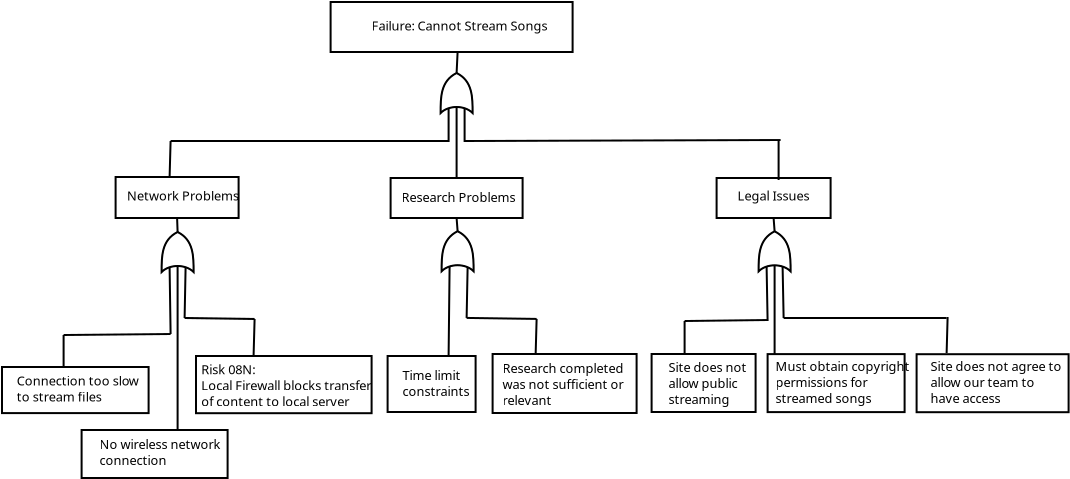 <?xml version="1.0" encoding="UTF-8"?>
<dia:diagram xmlns:dia="http://www.lysator.liu.se/~alla/dia/">
  <dia:layer name="Background" visible="true" active="true">
    <dia:object type="Standard - Box" version="0" id="O0">
      <dia:attribute name="obj_pos">
        <dia:point val="19.35,-21"/>
      </dia:attribute>
      <dia:attribute name="obj_bb">
        <dia:rectangle val="19.3,-21.05;31.5,-18.45"/>
      </dia:attribute>
      <dia:attribute name="elem_corner">
        <dia:point val="19.35,-21"/>
      </dia:attribute>
      <dia:attribute name="elem_width">
        <dia:real val="12.1"/>
      </dia:attribute>
      <dia:attribute name="elem_height">
        <dia:real val="2.5"/>
      </dia:attribute>
      <dia:attribute name="border_width">
        <dia:real val="0.1"/>
      </dia:attribute>
      <dia:attribute name="show_background">
        <dia:boolean val="true"/>
      </dia:attribute>
    </dia:object>
    <dia:object type="Standard - Text" version="1" id="O1">
      <dia:attribute name="obj_pos">
        <dia:point val="21.4,-19.575"/>
      </dia:attribute>
      <dia:attribute name="obj_bb">
        <dia:rectangle val="21.4,-20.215;29.83,-19.442"/>
      </dia:attribute>
      <dia:attribute name="text">
        <dia:composite type="text">
          <dia:attribute name="string">
            <dia:string>#Failure: Cannot Stream Songs#</dia:string>
          </dia:attribute>
          <dia:attribute name="font">
            <dia:font family="sans" style="0" name="Helvetica"/>
          </dia:attribute>
          <dia:attribute name="height">
            <dia:real val="0.8"/>
          </dia:attribute>
          <dia:attribute name="pos">
            <dia:point val="21.4,-19.575"/>
          </dia:attribute>
          <dia:attribute name="color">
            <dia:color val="#000000"/>
          </dia:attribute>
          <dia:attribute name="alignment">
            <dia:enum val="0"/>
          </dia:attribute>
        </dia:composite>
      </dia:attribute>
      <dia:attribute name="valign">
        <dia:enum val="3"/>
      </dia:attribute>
    </dia:object>
    <dia:object type="Logic - Or" version="1" id="O2">
      <dia:attribute name="obj_pos">
        <dia:point val="24.85,-17.45"/>
      </dia:attribute>
      <dia:attribute name="obj_bb">
        <dia:rectangle val="24.8,-17.506;26.5,-15.329"/>
      </dia:attribute>
      <dia:attribute name="meta">
        <dia:composite type="dict"/>
      </dia:attribute>
      <dia:attribute name="elem_corner">
        <dia:point val="24.85,-17.45"/>
      </dia:attribute>
      <dia:attribute name="elem_width">
        <dia:real val="1.6"/>
      </dia:attribute>
      <dia:attribute name="elem_height">
        <dia:real val="2.0"/>
      </dia:attribute>
      <dia:attribute name="line_width">
        <dia:real val="0.1"/>
      </dia:attribute>
      <dia:attribute name="line_colour">
        <dia:color val="#000000"/>
      </dia:attribute>
      <dia:attribute name="fill_colour">
        <dia:color val="#ffffff"/>
      </dia:attribute>
      <dia:attribute name="show_background">
        <dia:boolean val="true"/>
      </dia:attribute>
      <dia:attribute name="line_style">
        <dia:enum val="0"/>
        <dia:real val="1"/>
      </dia:attribute>
      <dia:attribute name="flip_horizontal">
        <dia:boolean val="false"/>
      </dia:attribute>
      <dia:attribute name="flip_vertical">
        <dia:boolean val="false"/>
      </dia:attribute>
      <dia:attribute name="subscale">
        <dia:real val="1"/>
      </dia:attribute>
    </dia:object>
    <dia:object type="Standard - Box" version="0" id="O3">
      <dia:attribute name="obj_pos">
        <dia:point val="8.6,-12.25"/>
      </dia:attribute>
      <dia:attribute name="obj_bb">
        <dia:rectangle val="8.55,-12.3;14.8,-10.15"/>
      </dia:attribute>
      <dia:attribute name="elem_corner">
        <dia:point val="8.6,-12.25"/>
      </dia:attribute>
      <dia:attribute name="elem_width">
        <dia:real val="6.15"/>
      </dia:attribute>
      <dia:attribute name="elem_height">
        <dia:real val="2.05"/>
      </dia:attribute>
      <dia:attribute name="show_background">
        <dia:boolean val="true"/>
      </dia:attribute>
    </dia:object>
    <dia:object type="Standard - Box" version="0" id="O4">
      <dia:attribute name="obj_pos">
        <dia:point val="22.35,-12.2"/>
      </dia:attribute>
      <dia:attribute name="obj_bb">
        <dia:rectangle val="22.3,-12.25;29,-10.15"/>
      </dia:attribute>
      <dia:attribute name="elem_corner">
        <dia:point val="22.35,-12.2"/>
      </dia:attribute>
      <dia:attribute name="elem_width">
        <dia:real val="6.6"/>
      </dia:attribute>
      <dia:attribute name="elem_height">
        <dia:real val="2"/>
      </dia:attribute>
      <dia:attribute name="show_background">
        <dia:boolean val="true"/>
      </dia:attribute>
    </dia:object>
    <dia:object type="Standard - Box" version="0" id="O5">
      <dia:attribute name="obj_pos">
        <dia:point val="38.65,-12.2"/>
      </dia:attribute>
      <dia:attribute name="obj_bb">
        <dia:rectangle val="38.6,-12.25;44.4,-10.15"/>
      </dia:attribute>
      <dia:attribute name="elem_corner">
        <dia:point val="38.65,-12.2"/>
      </dia:attribute>
      <dia:attribute name="elem_width">
        <dia:real val="5.7"/>
      </dia:attribute>
      <dia:attribute name="elem_height">
        <dia:real val="2.0"/>
      </dia:attribute>
      <dia:attribute name="show_background">
        <dia:boolean val="true"/>
      </dia:attribute>
    </dia:object>
    <dia:object type="Standard - Text" version="1" id="O6">
      <dia:attribute name="obj_pos">
        <dia:point val="9.175,-11.075"/>
      </dia:attribute>
      <dia:attribute name="obj_bb">
        <dia:rectangle val="9.175,-11.715;14.32,-10.943"/>
      </dia:attribute>
      <dia:attribute name="text">
        <dia:composite type="text">
          <dia:attribute name="string">
            <dia:string>#Network Problems#</dia:string>
          </dia:attribute>
          <dia:attribute name="font">
            <dia:font family="sans" style="0" name="Helvetica"/>
          </dia:attribute>
          <dia:attribute name="height">
            <dia:real val="0.8"/>
          </dia:attribute>
          <dia:attribute name="pos">
            <dia:point val="9.175,-11.075"/>
          </dia:attribute>
          <dia:attribute name="color">
            <dia:color val="#000000"/>
          </dia:attribute>
          <dia:attribute name="alignment">
            <dia:enum val="0"/>
          </dia:attribute>
        </dia:composite>
      </dia:attribute>
      <dia:attribute name="valign">
        <dia:enum val="3"/>
      </dia:attribute>
    </dia:object>
    <dia:object type="Standard - Text" version="1" id="O7">
      <dia:attribute name="obj_pos">
        <dia:point val="22.9,-11"/>
      </dia:attribute>
      <dia:attribute name="obj_bb">
        <dia:rectangle val="22.9,-11.64;28.267,-10.867"/>
      </dia:attribute>
      <dia:attribute name="text">
        <dia:composite type="text">
          <dia:attribute name="string">
            <dia:string>#Research Problems#</dia:string>
          </dia:attribute>
          <dia:attribute name="font">
            <dia:font family="sans" style="0" name="Helvetica"/>
          </dia:attribute>
          <dia:attribute name="height">
            <dia:real val="0.8"/>
          </dia:attribute>
          <dia:attribute name="pos">
            <dia:point val="22.9,-11"/>
          </dia:attribute>
          <dia:attribute name="color">
            <dia:color val="#000000"/>
          </dia:attribute>
          <dia:attribute name="alignment">
            <dia:enum val="0"/>
          </dia:attribute>
        </dia:composite>
      </dia:attribute>
      <dia:attribute name="valign">
        <dia:enum val="3"/>
      </dia:attribute>
    </dia:object>
    <dia:object type="Standard - Text" version="1" id="O8">
      <dia:attribute name="obj_pos">
        <dia:point val="39.7,-11.075"/>
      </dia:attribute>
      <dia:attribute name="obj_bb">
        <dia:rectangle val="39.7,-11.715;43.182,-10.943"/>
      </dia:attribute>
      <dia:attribute name="text">
        <dia:composite type="text">
          <dia:attribute name="string">
            <dia:string>#Legal Issues#</dia:string>
          </dia:attribute>
          <dia:attribute name="font">
            <dia:font family="sans" style="0" name="Helvetica"/>
          </dia:attribute>
          <dia:attribute name="height">
            <dia:real val="0.8"/>
          </dia:attribute>
          <dia:attribute name="pos">
            <dia:point val="39.7,-11.075"/>
          </dia:attribute>
          <dia:attribute name="color">
            <dia:color val="#000000"/>
          </dia:attribute>
          <dia:attribute name="alignment">
            <dia:enum val="0"/>
          </dia:attribute>
        </dia:composite>
      </dia:attribute>
      <dia:attribute name="valign">
        <dia:enum val="3"/>
      </dia:attribute>
    </dia:object>
    <dia:object type="Standard - Box" version="0" id="O9">
      <dia:attribute name="obj_pos">
        <dia:point val="2.92,-2.75"/>
      </dia:attribute>
      <dia:attribute name="obj_bb">
        <dia:rectangle val="2.87,-2.8;10.3,-0.395"/>
      </dia:attribute>
      <dia:attribute name="elem_corner">
        <dia:point val="2.92,-2.75"/>
      </dia:attribute>
      <dia:attribute name="elem_width">
        <dia:real val="7.33"/>
      </dia:attribute>
      <dia:attribute name="elem_height">
        <dia:real val="2.305"/>
      </dia:attribute>
      <dia:attribute name="show_background">
        <dia:boolean val="true"/>
      </dia:attribute>
    </dia:object>
    <dia:object type="Standard - Text" version="1" id="O10">
      <dia:attribute name="obj_pos">
        <dia:point val="3.66,-1.823"/>
      </dia:attribute>
      <dia:attribute name="obj_bb">
        <dia:rectangle val="3.66,-2.462;9.373,-0.89"/>
      </dia:attribute>
      <dia:attribute name="text">
        <dia:composite type="text">
          <dia:attribute name="string">
            <dia:string>#Connection too slow
to stream files#</dia:string>
          </dia:attribute>
          <dia:attribute name="font">
            <dia:font family="sans" style="0" name="Helvetica"/>
          </dia:attribute>
          <dia:attribute name="height">
            <dia:real val="0.8"/>
          </dia:attribute>
          <dia:attribute name="pos">
            <dia:point val="3.66,-1.823"/>
          </dia:attribute>
          <dia:attribute name="color">
            <dia:color val="#000000"/>
          </dia:attribute>
          <dia:attribute name="alignment">
            <dia:enum val="0"/>
          </dia:attribute>
        </dia:composite>
      </dia:attribute>
      <dia:attribute name="valign">
        <dia:enum val="3"/>
      </dia:attribute>
    </dia:object>
    <dia:object type="Standard - Box" version="0" id="O11">
      <dia:attribute name="obj_pos">
        <dia:point val="12.62,-3.3"/>
      </dia:attribute>
      <dia:attribute name="obj_bb">
        <dia:rectangle val="12.57,-3.35;21.45,-0.39"/>
      </dia:attribute>
      <dia:attribute name="elem_corner">
        <dia:point val="12.62,-3.3"/>
      </dia:attribute>
      <dia:attribute name="elem_width">
        <dia:real val="8.78"/>
      </dia:attribute>
      <dia:attribute name="elem_height">
        <dia:real val="2.86"/>
      </dia:attribute>
      <dia:attribute name="show_background">
        <dia:boolean val="true"/>
      </dia:attribute>
    </dia:object>
    <dia:object type="Standard - Text" version="1" id="O12">
      <dia:attribute name="obj_pos">
        <dia:point val="12.885,-2.393"/>
      </dia:attribute>
      <dia:attribute name="obj_bb">
        <dia:rectangle val="12.885,-3.033;21.027,-0.66"/>
      </dia:attribute>
      <dia:attribute name="text">
        <dia:composite type="text">
          <dia:attribute name="string">
            <dia:string>#Risk 08N:
Local Firewall blocks transfer
of content to local server#</dia:string>
          </dia:attribute>
          <dia:attribute name="font">
            <dia:font family="sans" style="0" name="Helvetica"/>
          </dia:attribute>
          <dia:attribute name="height">
            <dia:real val="0.8"/>
          </dia:attribute>
          <dia:attribute name="pos">
            <dia:point val="12.885,-2.393"/>
          </dia:attribute>
          <dia:attribute name="color">
            <dia:color val="#000000"/>
          </dia:attribute>
          <dia:attribute name="alignment">
            <dia:enum val="0"/>
          </dia:attribute>
        </dia:composite>
      </dia:attribute>
      <dia:attribute name="valign">
        <dia:enum val="3"/>
      </dia:attribute>
    </dia:object>
    <dia:object type="Standard - Box" version="0" id="O13">
      <dia:attribute name="obj_pos">
        <dia:point val="6.9,0.4"/>
      </dia:attribute>
      <dia:attribute name="obj_bb">
        <dia:rectangle val="6.85,0.35;14.25,2.85"/>
      </dia:attribute>
      <dia:attribute name="elem_corner">
        <dia:point val="6.9,0.4"/>
      </dia:attribute>
      <dia:attribute name="elem_width">
        <dia:real val="7.3"/>
      </dia:attribute>
      <dia:attribute name="elem_height">
        <dia:real val="2.4"/>
      </dia:attribute>
      <dia:attribute name="show_background">
        <dia:boolean val="true"/>
      </dia:attribute>
    </dia:object>
    <dia:object type="Standard - Text" version="1" id="O14">
      <dia:attribute name="obj_pos">
        <dia:point val="9.35,1.85"/>
      </dia:attribute>
      <dia:attribute name="obj_bb">
        <dia:rectangle val="9.35,1.21;9.35,1.982"/>
      </dia:attribute>
      <dia:attribute name="text">
        <dia:composite type="text">
          <dia:attribute name="string">
            <dia:string>##</dia:string>
          </dia:attribute>
          <dia:attribute name="font">
            <dia:font family="sans" style="0" name="Helvetica"/>
          </dia:attribute>
          <dia:attribute name="height">
            <dia:real val="0.8"/>
          </dia:attribute>
          <dia:attribute name="pos">
            <dia:point val="9.35,1.85"/>
          </dia:attribute>
          <dia:attribute name="color">
            <dia:color val="#000000"/>
          </dia:attribute>
          <dia:attribute name="alignment">
            <dia:enum val="0"/>
          </dia:attribute>
        </dia:composite>
      </dia:attribute>
      <dia:attribute name="valign">
        <dia:enum val="3"/>
      </dia:attribute>
    </dia:object>
    <dia:object type="Standard - Text" version="1" id="O15">
      <dia:attribute name="obj_pos">
        <dia:point val="7.8,1.35"/>
      </dia:attribute>
      <dia:attribute name="obj_bb">
        <dia:rectangle val="7.8,0.71;13.502,2.283"/>
      </dia:attribute>
      <dia:attribute name="text">
        <dia:composite type="text">
          <dia:attribute name="string">
            <dia:string>#No wireless network
connection #</dia:string>
          </dia:attribute>
          <dia:attribute name="font">
            <dia:font family="sans" style="0" name="Helvetica"/>
          </dia:attribute>
          <dia:attribute name="height">
            <dia:real val="0.8"/>
          </dia:attribute>
          <dia:attribute name="pos">
            <dia:point val="7.8,1.35"/>
          </dia:attribute>
          <dia:attribute name="color">
            <dia:color val="#000000"/>
          </dia:attribute>
          <dia:attribute name="alignment">
            <dia:enum val="0"/>
          </dia:attribute>
        </dia:composite>
      </dia:attribute>
      <dia:attribute name="valign">
        <dia:enum val="3"/>
      </dia:attribute>
    </dia:object>
    <dia:object type="Standard - Box" version="0" id="O16">
      <dia:attribute name="obj_pos">
        <dia:point val="22.2,-3.3"/>
      </dia:attribute>
      <dia:attribute name="obj_bb">
        <dia:rectangle val="22.15,-3.35;26.65,-0.45"/>
      </dia:attribute>
      <dia:attribute name="elem_corner">
        <dia:point val="22.2,-3.3"/>
      </dia:attribute>
      <dia:attribute name="elem_width">
        <dia:real val="4.4"/>
      </dia:attribute>
      <dia:attribute name="elem_height">
        <dia:real val="2.8"/>
      </dia:attribute>
      <dia:attribute name="show_background">
        <dia:boolean val="true"/>
      </dia:attribute>
    </dia:object>
    <dia:object type="Standard - Text" version="1" id="O17">
      <dia:attribute name="obj_pos">
        <dia:point val="22.95,-2.1"/>
      </dia:attribute>
      <dia:attribute name="obj_bb">
        <dia:rectangle val="22.95,-2.74;26.02,-1.167"/>
      </dia:attribute>
      <dia:attribute name="text">
        <dia:composite type="text">
          <dia:attribute name="string">
            <dia:string>#Time limit
constraints#</dia:string>
          </dia:attribute>
          <dia:attribute name="font">
            <dia:font family="sans" style="0" name="Helvetica"/>
          </dia:attribute>
          <dia:attribute name="height">
            <dia:real val="0.8"/>
          </dia:attribute>
          <dia:attribute name="pos">
            <dia:point val="22.95,-2.1"/>
          </dia:attribute>
          <dia:attribute name="color">
            <dia:color val="#000000"/>
          </dia:attribute>
          <dia:attribute name="alignment">
            <dia:enum val="0"/>
          </dia:attribute>
        </dia:composite>
      </dia:attribute>
      <dia:attribute name="valign">
        <dia:enum val="3"/>
      </dia:attribute>
    </dia:object>
    <dia:object type="Standard - Box" version="0" id="O18">
      <dia:attribute name="obj_pos">
        <dia:point val="27.45,-3.4"/>
      </dia:attribute>
      <dia:attribute name="obj_bb">
        <dia:rectangle val="27.4,-3.45;34.7,-0.4"/>
      </dia:attribute>
      <dia:attribute name="elem_corner">
        <dia:point val="27.45,-3.4"/>
      </dia:attribute>
      <dia:attribute name="elem_width">
        <dia:real val="7.2"/>
      </dia:attribute>
      <dia:attribute name="elem_height">
        <dia:real val="2.95"/>
      </dia:attribute>
      <dia:attribute name="show_background">
        <dia:boolean val="true"/>
      </dia:attribute>
    </dia:object>
    <dia:object type="Standard - Text" version="1" id="O19">
      <dia:attribute name="obj_pos">
        <dia:point val="27.95,-2.45"/>
      </dia:attribute>
      <dia:attribute name="obj_bb">
        <dia:rectangle val="27.95,-3.09;33.695,-0.718"/>
      </dia:attribute>
      <dia:attribute name="text">
        <dia:composite type="text">
          <dia:attribute name="string">
            <dia:string>#Research completed
was not sufficient or
relevant#</dia:string>
          </dia:attribute>
          <dia:attribute name="font">
            <dia:font family="sans" style="0" name="Helvetica"/>
          </dia:attribute>
          <dia:attribute name="height">
            <dia:real val="0.8"/>
          </dia:attribute>
          <dia:attribute name="pos">
            <dia:point val="27.95,-2.45"/>
          </dia:attribute>
          <dia:attribute name="color">
            <dia:color val="#000000"/>
          </dia:attribute>
          <dia:attribute name="alignment">
            <dia:enum val="0"/>
          </dia:attribute>
        </dia:composite>
      </dia:attribute>
      <dia:attribute name="valign">
        <dia:enum val="3"/>
      </dia:attribute>
    </dia:object>
    <dia:object type="Logic - Or" version="1" id="O20">
      <dia:attribute name="obj_pos">
        <dia:point val="10.9,-9.5"/>
      </dia:attribute>
      <dia:attribute name="obj_bb">
        <dia:rectangle val="10.85,-9.556;12.55,-7.379"/>
      </dia:attribute>
      <dia:attribute name="meta">
        <dia:composite type="dict"/>
      </dia:attribute>
      <dia:attribute name="elem_corner">
        <dia:point val="10.9,-9.5"/>
      </dia:attribute>
      <dia:attribute name="elem_width">
        <dia:real val="1.6"/>
      </dia:attribute>
      <dia:attribute name="elem_height">
        <dia:real val="2.0"/>
      </dia:attribute>
      <dia:attribute name="line_width">
        <dia:real val="0.1"/>
      </dia:attribute>
      <dia:attribute name="line_colour">
        <dia:color val="#000000"/>
      </dia:attribute>
      <dia:attribute name="fill_colour">
        <dia:color val="#ffffff"/>
      </dia:attribute>
      <dia:attribute name="show_background">
        <dia:boolean val="true"/>
      </dia:attribute>
      <dia:attribute name="line_style">
        <dia:enum val="0"/>
        <dia:real val="1"/>
      </dia:attribute>
      <dia:attribute name="flip_horizontal">
        <dia:boolean val="false"/>
      </dia:attribute>
      <dia:attribute name="flip_vertical">
        <dia:boolean val="false"/>
      </dia:attribute>
      <dia:attribute name="subscale">
        <dia:real val="1"/>
      </dia:attribute>
    </dia:object>
    <dia:object type="Logic - Or" version="1" id="O21">
      <dia:attribute name="obj_pos">
        <dia:point val="24.9,-9.539"/>
      </dia:attribute>
      <dia:attribute name="obj_bb">
        <dia:rectangle val="24.85,-9.595;26.55,-7.418"/>
      </dia:attribute>
      <dia:attribute name="meta">
        <dia:composite type="dict"/>
      </dia:attribute>
      <dia:attribute name="elem_corner">
        <dia:point val="24.9,-9.539"/>
      </dia:attribute>
      <dia:attribute name="elem_width">
        <dia:real val="1.6"/>
      </dia:attribute>
      <dia:attribute name="elem_height">
        <dia:real val="2.0"/>
      </dia:attribute>
      <dia:attribute name="line_width">
        <dia:real val="0.1"/>
      </dia:attribute>
      <dia:attribute name="line_colour">
        <dia:color val="#000000"/>
      </dia:attribute>
      <dia:attribute name="fill_colour">
        <dia:color val="#ffffff"/>
      </dia:attribute>
      <dia:attribute name="show_background">
        <dia:boolean val="true"/>
      </dia:attribute>
      <dia:attribute name="line_style">
        <dia:enum val="0"/>
        <dia:real val="1"/>
      </dia:attribute>
      <dia:attribute name="flip_horizontal">
        <dia:boolean val="false"/>
      </dia:attribute>
      <dia:attribute name="flip_vertical">
        <dia:boolean val="false"/>
      </dia:attribute>
      <dia:attribute name="subscale">
        <dia:real val="1"/>
      </dia:attribute>
    </dia:object>
    <dia:object type="Logic - Or" version="1" id="O22">
      <dia:attribute name="obj_pos">
        <dia:point val="40.75,-9.534"/>
      </dia:attribute>
      <dia:attribute name="obj_bb">
        <dia:rectangle val="40.7,-9.59;42.4,-7.413"/>
      </dia:attribute>
      <dia:attribute name="meta">
        <dia:composite type="dict"/>
      </dia:attribute>
      <dia:attribute name="elem_corner">
        <dia:point val="40.75,-9.534"/>
      </dia:attribute>
      <dia:attribute name="elem_width">
        <dia:real val="1.6"/>
      </dia:attribute>
      <dia:attribute name="elem_height">
        <dia:real val="2.0"/>
      </dia:attribute>
      <dia:attribute name="line_width">
        <dia:real val="0.1"/>
      </dia:attribute>
      <dia:attribute name="line_colour">
        <dia:color val="#000000"/>
      </dia:attribute>
      <dia:attribute name="fill_colour">
        <dia:color val="#ffffff"/>
      </dia:attribute>
      <dia:attribute name="show_background">
        <dia:boolean val="true"/>
      </dia:attribute>
      <dia:attribute name="line_style">
        <dia:enum val="0"/>
        <dia:real val="1"/>
      </dia:attribute>
      <dia:attribute name="flip_horizontal">
        <dia:boolean val="false"/>
      </dia:attribute>
      <dia:attribute name="flip_vertical">
        <dia:boolean val="false"/>
      </dia:attribute>
      <dia:attribute name="subscale">
        <dia:real val="1"/>
      </dia:attribute>
    </dia:object>
    <dia:object type="Standard - Box" version="0" id="O23">
      <dia:attribute name="obj_pos">
        <dia:point val="35.4,-3.4"/>
      </dia:attribute>
      <dia:attribute name="obj_bb">
        <dia:rectangle val="35.35,-3.45;40.65,-0.45"/>
      </dia:attribute>
      <dia:attribute name="elem_corner">
        <dia:point val="35.4,-3.4"/>
      </dia:attribute>
      <dia:attribute name="elem_width">
        <dia:real val="5.2"/>
      </dia:attribute>
      <dia:attribute name="elem_height">
        <dia:real val="2.9"/>
      </dia:attribute>
      <dia:attribute name="show_background">
        <dia:boolean val="true"/>
      </dia:attribute>
    </dia:object>
    <dia:object type="Standard - Text" version="1" id="O24">
      <dia:attribute name="obj_pos">
        <dia:point val="36.25,-2.5"/>
      </dia:attribute>
      <dia:attribute name="obj_bb">
        <dia:rectangle val="36.25,-3.14;39.953,-0.767"/>
      </dia:attribute>
      <dia:attribute name="text">
        <dia:composite type="text">
          <dia:attribute name="string">
            <dia:string>#Site does not
allow public
streaming#</dia:string>
          </dia:attribute>
          <dia:attribute name="font">
            <dia:font family="sans" style="0" name="Helvetica"/>
          </dia:attribute>
          <dia:attribute name="height">
            <dia:real val="0.8"/>
          </dia:attribute>
          <dia:attribute name="pos">
            <dia:point val="36.25,-2.5"/>
          </dia:attribute>
          <dia:attribute name="color">
            <dia:color val="#000000"/>
          </dia:attribute>
          <dia:attribute name="alignment">
            <dia:enum val="0"/>
          </dia:attribute>
        </dia:composite>
      </dia:attribute>
      <dia:attribute name="valign">
        <dia:enum val="3"/>
      </dia:attribute>
    </dia:object>
    <dia:object type="Standard - Box" version="0" id="O25">
      <dia:attribute name="obj_pos">
        <dia:point val="41.2,-3.395"/>
      </dia:attribute>
      <dia:attribute name="obj_bb">
        <dia:rectangle val="41.15,-3.445;48.1,-0.445"/>
      </dia:attribute>
      <dia:attribute name="elem_corner">
        <dia:point val="41.2,-3.395"/>
      </dia:attribute>
      <dia:attribute name="elem_width">
        <dia:real val="6.85"/>
      </dia:attribute>
      <dia:attribute name="elem_height">
        <dia:real val="2.9"/>
      </dia:attribute>
      <dia:attribute name="show_background">
        <dia:boolean val="true"/>
      </dia:attribute>
    </dia:object>
    <dia:object type="Standard - Box" version="0" id="O26">
      <dia:attribute name="obj_pos">
        <dia:point val="48.65,-3.39"/>
      </dia:attribute>
      <dia:attribute name="obj_bb">
        <dia:rectangle val="48.6,-3.44;56.3,-0.44"/>
      </dia:attribute>
      <dia:attribute name="elem_corner">
        <dia:point val="48.65,-3.39"/>
      </dia:attribute>
      <dia:attribute name="elem_width">
        <dia:real val="7.6"/>
      </dia:attribute>
      <dia:attribute name="elem_height">
        <dia:real val="2.9"/>
      </dia:attribute>
      <dia:attribute name="show_background">
        <dia:boolean val="true"/>
      </dia:attribute>
    </dia:object>
    <dia:object type="Standard - Text" version="1" id="O27">
      <dia:attribute name="obj_pos">
        <dia:point val="41.6,-2.55"/>
      </dia:attribute>
      <dia:attribute name="obj_bb">
        <dia:rectangle val="41.6,-3.19;47.73,-0.818"/>
      </dia:attribute>
      <dia:attribute name="text">
        <dia:composite type="text">
          <dia:attribute name="string">
            <dia:string>#Must obtain copyright
permissions for 
streamed songs#</dia:string>
          </dia:attribute>
          <dia:attribute name="font">
            <dia:font family="sans" style="0" name="Helvetica"/>
          </dia:attribute>
          <dia:attribute name="height">
            <dia:real val="0.8"/>
          </dia:attribute>
          <dia:attribute name="pos">
            <dia:point val="41.6,-2.55"/>
          </dia:attribute>
          <dia:attribute name="color">
            <dia:color val="#000000"/>
          </dia:attribute>
          <dia:attribute name="alignment">
            <dia:enum val="0"/>
          </dia:attribute>
        </dia:composite>
      </dia:attribute>
      <dia:attribute name="valign">
        <dia:enum val="3"/>
      </dia:attribute>
    </dia:object>
    <dia:object type="Standard - Text" version="1" id="O28">
      <dia:attribute name="obj_pos">
        <dia:point val="49.35,-2.55"/>
      </dia:attribute>
      <dia:attribute name="obj_bb">
        <dia:rectangle val="49.35,-3.19;55.61,-0.818"/>
      </dia:attribute>
      <dia:attribute name="text">
        <dia:composite type="text">
          <dia:attribute name="string">
            <dia:string>#Site does not agree to
allow our team to 
have access#</dia:string>
          </dia:attribute>
          <dia:attribute name="font">
            <dia:font family="sans" style="0" name="Helvetica"/>
          </dia:attribute>
          <dia:attribute name="height">
            <dia:real val="0.8"/>
          </dia:attribute>
          <dia:attribute name="pos">
            <dia:point val="49.35,-2.55"/>
          </dia:attribute>
          <dia:attribute name="color">
            <dia:color val="#000000"/>
          </dia:attribute>
          <dia:attribute name="alignment">
            <dia:enum val="0"/>
          </dia:attribute>
        </dia:composite>
      </dia:attribute>
      <dia:attribute name="valign">
        <dia:enum val="3"/>
      </dia:attribute>
    </dia:object>
    <dia:object type="Standard - Line" version="0" id="O29">
      <dia:attribute name="obj_pos">
        <dia:point val="25.7,-18.5"/>
      </dia:attribute>
      <dia:attribute name="obj_bb">
        <dia:rectangle val="25.598,-18.552;25.752,-17.398"/>
      </dia:attribute>
      <dia:attribute name="conn_endpoints">
        <dia:point val="25.7,-18.5"/>
        <dia:point val="25.65,-17.45"/>
      </dia:attribute>
      <dia:attribute name="numcp">
        <dia:int val="1"/>
      </dia:attribute>
      <dia:connections>
        <dia:connection handle="1" to="O2" connection="0"/>
      </dia:connections>
    </dia:object>
    <dia:object type="Standard - Line" version="0" id="O30">
      <dia:attribute name="obj_pos">
        <dia:point val="25.65,-15.75"/>
      </dia:attribute>
      <dia:attribute name="obj_bb">
        <dia:rectangle val="25.6,-15.8;25.7,-12.15"/>
      </dia:attribute>
      <dia:attribute name="conn_endpoints">
        <dia:point val="25.65,-15.75"/>
        <dia:point val="25.65,-12.2"/>
      </dia:attribute>
      <dia:attribute name="numcp">
        <dia:int val="1"/>
      </dia:attribute>
      <dia:connections>
        <dia:connection handle="0" to="O2" connection="2"/>
        <dia:connection handle="1" to="O4" connection="1"/>
      </dia:connections>
    </dia:object>
    <dia:object type="Standard - Line" version="0" id="O31">
      <dia:attribute name="obj_pos">
        <dia:point val="26.05,-15.69"/>
      </dia:attribute>
      <dia:attribute name="obj_bb">
        <dia:rectangle val="26,-15.74;26.1,-14.05"/>
      </dia:attribute>
      <dia:attribute name="conn_endpoints">
        <dia:point val="26.05,-15.69"/>
        <dia:point val="26.05,-14.1"/>
      </dia:attribute>
      <dia:attribute name="numcp">
        <dia:int val="1"/>
      </dia:attribute>
      <dia:connections>
        <dia:connection handle="0" to="O2" connection="3"/>
      </dia:connections>
    </dia:object>
    <dia:object type="Standard - Line" version="0" id="O32">
      <dia:attribute name="obj_pos">
        <dia:point val="26,-14.05"/>
      </dia:attribute>
      <dia:attribute name="obj_bb">
        <dia:rectangle val="25.95,-14.15;41.9,-14.0"/>
      </dia:attribute>
      <dia:attribute name="conn_endpoints">
        <dia:point val="26,-14.05"/>
        <dia:point val="41.85,-14.1"/>
      </dia:attribute>
      <dia:attribute name="numcp">
        <dia:int val="1"/>
      </dia:attribute>
    </dia:object>
    <dia:object type="Standard - Line" version="0" id="O33">
      <dia:attribute name="obj_pos">
        <dia:point val="41.75,-14.05"/>
      </dia:attribute>
      <dia:attribute name="obj_bb">
        <dia:rectangle val="41.7,-14.1;41.8,-12.05"/>
      </dia:attribute>
      <dia:attribute name="conn_endpoints">
        <dia:point val="41.75,-14.05"/>
        <dia:point val="41.75,-12.1"/>
      </dia:attribute>
      <dia:attribute name="numcp">
        <dia:int val="1"/>
      </dia:attribute>
    </dia:object>
    <dia:object type="Standard - Line" version="0" id="O34">
      <dia:attribute name="obj_pos">
        <dia:point val="25.25,-15.69"/>
      </dia:attribute>
      <dia:attribute name="obj_bb">
        <dia:rectangle val="25.2,-15.74;25.3,-14.05"/>
      </dia:attribute>
      <dia:attribute name="conn_endpoints">
        <dia:point val="25.25,-15.69"/>
        <dia:point val="25.25,-14.1"/>
      </dia:attribute>
      <dia:attribute name="numcp">
        <dia:int val="1"/>
      </dia:attribute>
      <dia:connections>
        <dia:connection handle="0" to="O2" connection="1"/>
      </dia:connections>
    </dia:object>
    <dia:object type="Standard - Line" version="0" id="O35">
      <dia:attribute name="obj_pos">
        <dia:point val="25.3,-14.05"/>
      </dia:attribute>
      <dia:attribute name="obj_bb">
        <dia:rectangle val="11.3,-14.1;25.35,-14"/>
      </dia:attribute>
      <dia:attribute name="conn_endpoints">
        <dia:point val="25.3,-14.05"/>
        <dia:point val="11.35,-14.05"/>
      </dia:attribute>
      <dia:attribute name="numcp">
        <dia:int val="1"/>
      </dia:attribute>
    </dia:object>
    <dia:object type="Standard - Line" version="0" id="O36">
      <dia:attribute name="obj_pos">
        <dia:point val="11.35,-14.05"/>
      </dia:attribute>
      <dia:attribute name="obj_bb">
        <dia:rectangle val="11.249,-14.101;11.401,-12.199"/>
      </dia:attribute>
      <dia:attribute name="conn_endpoints">
        <dia:point val="11.35,-14.05"/>
        <dia:point val="11.3,-12.25"/>
      </dia:attribute>
      <dia:attribute name="numcp">
        <dia:int val="1"/>
      </dia:attribute>
    </dia:object>
    <dia:object type="Standard - Line" version="0" id="O37">
      <dia:attribute name="obj_pos">
        <dia:point val="11.675,-10.2"/>
      </dia:attribute>
      <dia:attribute name="obj_bb">
        <dia:rectangle val="11.623,-10.252;11.752,-9.448"/>
      </dia:attribute>
      <dia:attribute name="conn_endpoints">
        <dia:point val="11.675,-10.2"/>
        <dia:point val="11.7,-9.5"/>
      </dia:attribute>
      <dia:attribute name="numcp">
        <dia:int val="1"/>
      </dia:attribute>
      <dia:connections>
        <dia:connection handle="0" to="O3" connection="6"/>
        <dia:connection handle="1" to="O20" connection="0"/>
      </dia:connections>
    </dia:object>
    <dia:object type="Standard - Line" version="0" id="O38">
      <dia:attribute name="obj_pos">
        <dia:point val="11.7,-7.8"/>
      </dia:attribute>
      <dia:attribute name="obj_bb">
        <dia:rectangle val="11.65,-7.85;11.75,0.5"/>
      </dia:attribute>
      <dia:attribute name="conn_endpoints">
        <dia:point val="11.7,-7.8"/>
        <dia:point val="11.7,0.45"/>
      </dia:attribute>
      <dia:attribute name="numcp">
        <dia:int val="1"/>
      </dia:attribute>
      <dia:connections>
        <dia:connection handle="0" to="O20" connection="2"/>
      </dia:connections>
    </dia:object>
    <dia:object type="Standard - Line" version="0" id="O39">
      <dia:attribute name="obj_pos">
        <dia:point val="41.55,-7.834"/>
      </dia:attribute>
      <dia:attribute name="obj_bb">
        <dia:rectangle val="41.5,-7.884;41.6,-3.3"/>
      </dia:attribute>
      <dia:attribute name="conn_endpoints">
        <dia:point val="41.55,-7.834"/>
        <dia:point val="41.55,-3.35"/>
      </dia:attribute>
      <dia:attribute name="numcp">
        <dia:int val="1"/>
      </dia:attribute>
      <dia:connections>
        <dia:connection handle="0" to="O22" connection="2"/>
      </dia:connections>
    </dia:object>
    <dia:object type="Standard - Line" version="0" id="O40">
      <dia:attribute name="obj_pos">
        <dia:point val="25.65,-10.2"/>
      </dia:attribute>
      <dia:attribute name="obj_bb">
        <dia:rectangle val="25.596,-10.254;25.754,-9.485"/>
      </dia:attribute>
      <dia:attribute name="conn_endpoints">
        <dia:point val="25.65,-10.2"/>
        <dia:point val="25.7,-9.539"/>
      </dia:attribute>
      <dia:attribute name="numcp">
        <dia:int val="1"/>
      </dia:attribute>
      <dia:connections>
        <dia:connection handle="0" to="O4" connection="6"/>
        <dia:connection handle="1" to="O21" connection="0"/>
      </dia:connections>
    </dia:object>
    <dia:object type="Standard - Line" version="0" id="O41">
      <dia:attribute name="obj_pos">
        <dia:point val="41.5,-10.2"/>
      </dia:attribute>
      <dia:attribute name="obj_bb">
        <dia:rectangle val="41.446,-10.254;41.604,-9.48"/>
      </dia:attribute>
      <dia:attribute name="conn_endpoints">
        <dia:point val="41.5,-10.2"/>
        <dia:point val="41.55,-9.534"/>
      </dia:attribute>
      <dia:attribute name="numcp">
        <dia:int val="1"/>
      </dia:attribute>
      <dia:connections>
        <dia:connection handle="0" to="O5" connection="6"/>
        <dia:connection handle="1" to="O22" connection="0"/>
      </dia:connections>
    </dia:object>
    <dia:object type="Standard - Line" version="0" id="O42">
      <dia:attribute name="obj_pos">
        <dia:point val="11.3,-7.74"/>
      </dia:attribute>
      <dia:attribute name="obj_bb">
        <dia:rectangle val="11.249,-7.791;11.401,-4.349"/>
      </dia:attribute>
      <dia:attribute name="conn_endpoints">
        <dia:point val="11.3,-7.74"/>
        <dia:point val="11.35,-4.4"/>
      </dia:attribute>
      <dia:attribute name="numcp">
        <dia:int val="1"/>
      </dia:attribute>
      <dia:connections>
        <dia:connection handle="0" to="O20" connection="1"/>
      </dia:connections>
    </dia:object>
    <dia:object type="Standard - Line" version="0" id="O43">
      <dia:attribute name="obj_pos">
        <dia:point val="11.35,-4.4"/>
      </dia:attribute>
      <dia:attribute name="obj_bb">
        <dia:rectangle val="5.95,-4.45;11.4,-4.3"/>
      </dia:attribute>
      <dia:attribute name="conn_endpoints">
        <dia:point val="11.35,-4.4"/>
        <dia:point val="6,-4.35"/>
      </dia:attribute>
      <dia:attribute name="numcp">
        <dia:int val="1"/>
      </dia:attribute>
    </dia:object>
    <dia:object type="Standard - Line" version="0" id="O44">
      <dia:attribute name="obj_pos">
        <dia:point val="6,-4.35"/>
      </dia:attribute>
      <dia:attribute name="obj_bb">
        <dia:rectangle val="5.95,-4.4;6.05,-2.65"/>
      </dia:attribute>
      <dia:attribute name="conn_endpoints">
        <dia:point val="6,-4.35"/>
        <dia:point val="6,-2.7"/>
      </dia:attribute>
      <dia:attribute name="numcp">
        <dia:int val="1"/>
      </dia:attribute>
    </dia:object>
    <dia:object type="Standard - Line" version="0" id="O45">
      <dia:attribute name="obj_pos">
        <dia:point val="12.1,-7.74"/>
      </dia:attribute>
      <dia:attribute name="obj_bb">
        <dia:rectangle val="11.999,-7.791;12.151,-5.149"/>
      </dia:attribute>
      <dia:attribute name="conn_endpoints">
        <dia:point val="12.1,-7.74"/>
        <dia:point val="12.05,-5.2"/>
      </dia:attribute>
      <dia:attribute name="numcp">
        <dia:int val="1"/>
      </dia:attribute>
      <dia:connections>
        <dia:connection handle="0" to="O20" connection="3"/>
      </dia:connections>
    </dia:object>
    <dia:object type="Standard - Line" version="0" id="O46">
      <dia:attribute name="obj_pos">
        <dia:point val="12.05,-5.2"/>
      </dia:attribute>
      <dia:attribute name="obj_bb">
        <dia:rectangle val="11.999,-5.251;15.601,-5.099"/>
      </dia:attribute>
      <dia:attribute name="conn_endpoints">
        <dia:point val="12.05,-5.2"/>
        <dia:point val="15.55,-5.15"/>
      </dia:attribute>
      <dia:attribute name="numcp">
        <dia:int val="1"/>
      </dia:attribute>
    </dia:object>
    <dia:object type="Standard - Line" version="0" id="O47">
      <dia:attribute name="obj_pos">
        <dia:point val="15.55,-5.15"/>
      </dia:attribute>
      <dia:attribute name="obj_bb">
        <dia:rectangle val="15.449,-5.201;15.601,-3.299"/>
      </dia:attribute>
      <dia:attribute name="conn_endpoints">
        <dia:point val="15.55,-5.15"/>
        <dia:point val="15.5,-3.35"/>
      </dia:attribute>
      <dia:attribute name="numcp">
        <dia:int val="1"/>
      </dia:attribute>
    </dia:object>
    <dia:object type="Standard - Line" version="0" id="O48">
      <dia:attribute name="obj_pos">
        <dia:point val="26.201,-7.744"/>
      </dia:attribute>
      <dia:attribute name="obj_bb">
        <dia:rectangle val="26.1,-7.795;26.252,-5.153"/>
      </dia:attribute>
      <dia:attribute name="conn_endpoints">
        <dia:point val="26.201,-7.744"/>
        <dia:point val="26.151,-5.204"/>
      </dia:attribute>
      <dia:attribute name="numcp">
        <dia:int val="1"/>
      </dia:attribute>
    </dia:object>
    <dia:object type="Standard - Line" version="0" id="O49">
      <dia:attribute name="obj_pos">
        <dia:point val="26.151,-5.204"/>
      </dia:attribute>
      <dia:attribute name="obj_bb">
        <dia:rectangle val="26.1,-5.255;29.702,-5.103"/>
      </dia:attribute>
      <dia:attribute name="conn_endpoints">
        <dia:point val="26.151,-5.204"/>
        <dia:point val="29.651,-5.154"/>
      </dia:attribute>
      <dia:attribute name="numcp">
        <dia:int val="1"/>
      </dia:attribute>
    </dia:object>
    <dia:object type="Standard - Line" version="0" id="O50">
      <dia:attribute name="obj_pos">
        <dia:point val="29.651,-5.154"/>
      </dia:attribute>
      <dia:attribute name="obj_bb">
        <dia:rectangle val="29.55,-5.205;29.702,-3.303"/>
      </dia:attribute>
      <dia:attribute name="conn_endpoints">
        <dia:point val="29.651,-5.154"/>
        <dia:point val="29.601,-3.354"/>
      </dia:attribute>
      <dia:attribute name="numcp">
        <dia:int val="1"/>
      </dia:attribute>
    </dia:object>
    <dia:object type="Standard - Line" version="0" id="O51">
      <dia:attribute name="obj_pos">
        <dia:point val="25.3,-7.779"/>
      </dia:attribute>
      <dia:attribute name="obj_bb">
        <dia:rectangle val="25.199,-7.83;25.351,-3.249"/>
      </dia:attribute>
      <dia:attribute name="conn_endpoints">
        <dia:point val="25.3,-7.779"/>
        <dia:point val="25.25,-3.3"/>
      </dia:attribute>
      <dia:attribute name="numcp">
        <dia:int val="1"/>
      </dia:attribute>
      <dia:connections>
        <dia:connection handle="0" to="O21" connection="1"/>
      </dia:connections>
    </dia:object>
    <dia:object type="Standard - Line" version="0" id="O52">
      <dia:attribute name="obj_pos">
        <dia:point val="41.95,-7.774"/>
      </dia:attribute>
      <dia:attribute name="obj_bb">
        <dia:rectangle val="41.899,-7.825;42.052,-5.148"/>
      </dia:attribute>
      <dia:attribute name="conn_endpoints">
        <dia:point val="41.95,-7.774"/>
        <dia:point val="42.001,-5.199"/>
      </dia:attribute>
      <dia:attribute name="numcp">
        <dia:int val="1"/>
      </dia:attribute>
      <dia:connections>
        <dia:connection handle="0" to="O22" connection="3"/>
      </dia:connections>
    </dia:object>
    <dia:object type="Standard - Line" version="0" id="O53">
      <dia:attribute name="obj_pos">
        <dia:point val="42.001,-5.199"/>
      </dia:attribute>
      <dia:attribute name="obj_bb">
        <dia:rectangle val="41.951,-5.25;50.2,-5.149"/>
      </dia:attribute>
      <dia:attribute name="conn_endpoints">
        <dia:point val="42.001,-5.199"/>
        <dia:point val="50.15,-5.2"/>
      </dia:attribute>
      <dia:attribute name="numcp">
        <dia:int val="1"/>
      </dia:attribute>
    </dia:object>
    <dia:object type="Standard - Line" version="0" id="O54">
      <dia:attribute name="obj_pos">
        <dia:point val="50.201,-5.249"/>
      </dia:attribute>
      <dia:attribute name="obj_bb">
        <dia:rectangle val="50.1,-5.3;50.252,-3.398"/>
      </dia:attribute>
      <dia:attribute name="conn_endpoints">
        <dia:point val="50.201,-5.249"/>
        <dia:point val="50.151,-3.449"/>
      </dia:attribute>
      <dia:attribute name="numcp">
        <dia:int val="1"/>
      </dia:attribute>
    </dia:object>
    <dia:object type="Standard - Line" version="0" id="O55">
      <dia:attribute name="obj_pos">
        <dia:point val="41.15,-7.774"/>
      </dia:attribute>
      <dia:attribute name="obj_bb">
        <dia:rectangle val="41.099,-7.825;41.251,-4.999"/>
      </dia:attribute>
      <dia:attribute name="conn_endpoints">
        <dia:point val="41.15,-7.774"/>
        <dia:point val="41.2,-5.05"/>
      </dia:attribute>
      <dia:attribute name="numcp">
        <dia:int val="1"/>
      </dia:attribute>
      <dia:connections>
        <dia:connection handle="0" to="O22" connection="1"/>
      </dia:connections>
    </dia:object>
    <dia:object type="Standard - Line" version="0" id="O56">
      <dia:attribute name="obj_pos">
        <dia:point val="41.2,-5.1"/>
      </dia:attribute>
      <dia:attribute name="obj_bb">
        <dia:rectangle val="36.999,-5.151;41.251,-4.999"/>
      </dia:attribute>
      <dia:attribute name="conn_endpoints">
        <dia:point val="41.2,-5.1"/>
        <dia:point val="37.05,-5.05"/>
      </dia:attribute>
      <dia:attribute name="numcp">
        <dia:int val="1"/>
      </dia:attribute>
    </dia:object>
    <dia:object type="Standard - Line" version="0" id="O57">
      <dia:attribute name="obj_pos">
        <dia:point val="37.05,-5.05"/>
      </dia:attribute>
      <dia:attribute name="obj_bb">
        <dia:rectangle val="37,-5.1;37.1,-3.3"/>
      </dia:attribute>
      <dia:attribute name="conn_endpoints">
        <dia:point val="37.05,-5.05"/>
        <dia:point val="37.05,-3.35"/>
      </dia:attribute>
      <dia:attribute name="numcp">
        <dia:int val="1"/>
      </dia:attribute>
    </dia:object>
  </dia:layer>
</dia:diagram>
